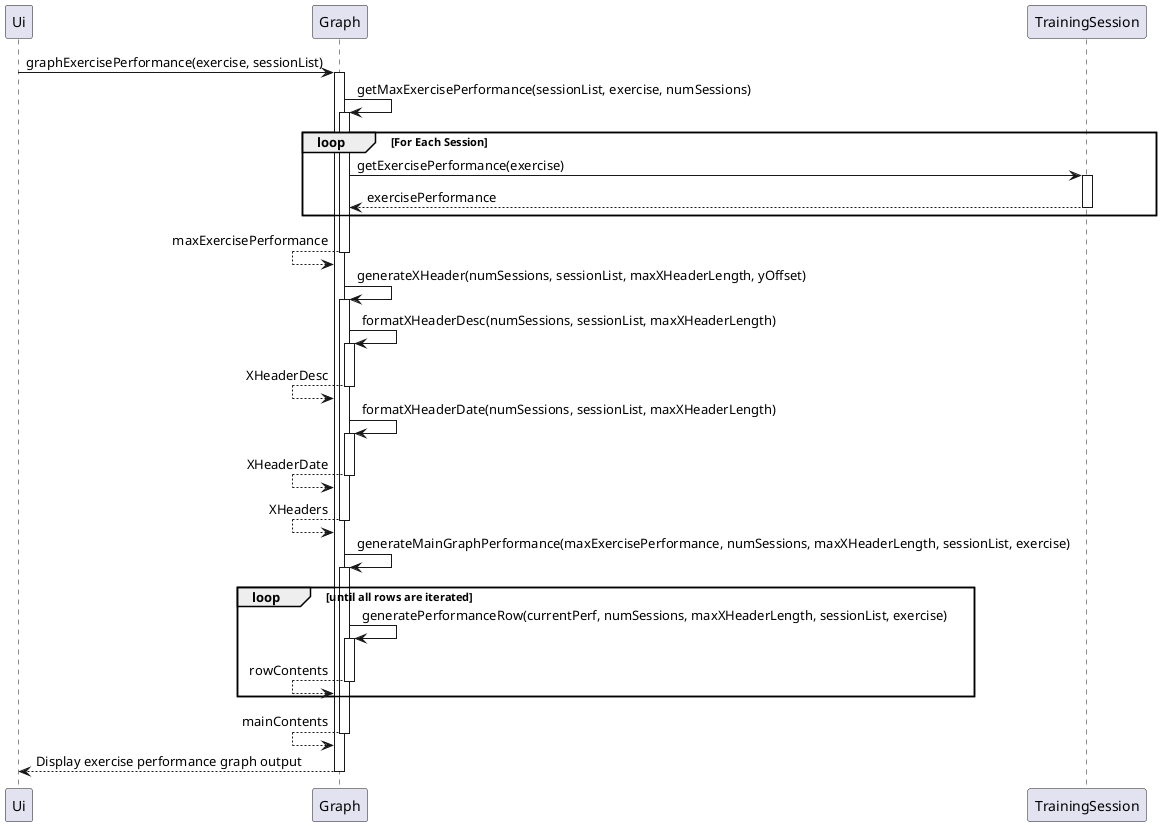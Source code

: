@startuml
participant Ui as User
participant Graph
participant TrainingSession

User -> Graph : graphExercisePerformance(exercise, sessionList)
activate Graph

Graph -> Graph : getMaxExercisePerformance(sessionList, exercise, numSessions)
activate Graph

loop For Each Session
    Graph -> TrainingSession : getExercisePerformance(exercise)
    activate TrainingSession
    TrainingSession --> Graph : exercisePerformance
    deactivate TrainingSession
end
Graph <-- Graph : maxExercisePerformance
deactivate Graph

Graph -> Graph : generateXHeader(numSessions, sessionList, maxXHeaderLength, yOffset)
activate Graph
Graph -> Graph : formatXHeaderDesc(numSessions, sessionList, maxXHeaderLength)
activate Graph
Graph <-- Graph : XHeaderDesc
deactivate Graph

Graph -> Graph : formatXHeaderDate(numSessions, sessionList, maxXHeaderLength)
activate Graph
Graph <-- Graph : XHeaderDate
deactivate Graph

Graph <-- Graph : XHeaders
deactivate Graph

Graph -> Graph : generateMainGraphPerformance(maxExercisePerformance, numSessions, maxXHeaderLength, sessionList, exercise)
activate Graph

loop  until all rows are iterated
    Graph -> Graph : generatePerformanceRow(currentPerf, numSessions, maxXHeaderLength, sessionList, exercise)
    activate Graph
    Graph <-- Graph : rowContents
    deactivate Graph
end

Graph <-- Graph : mainContents
deactivate Graph

User <-- Graph : Display exercise performance graph output
deactivate Graph
@enduml
